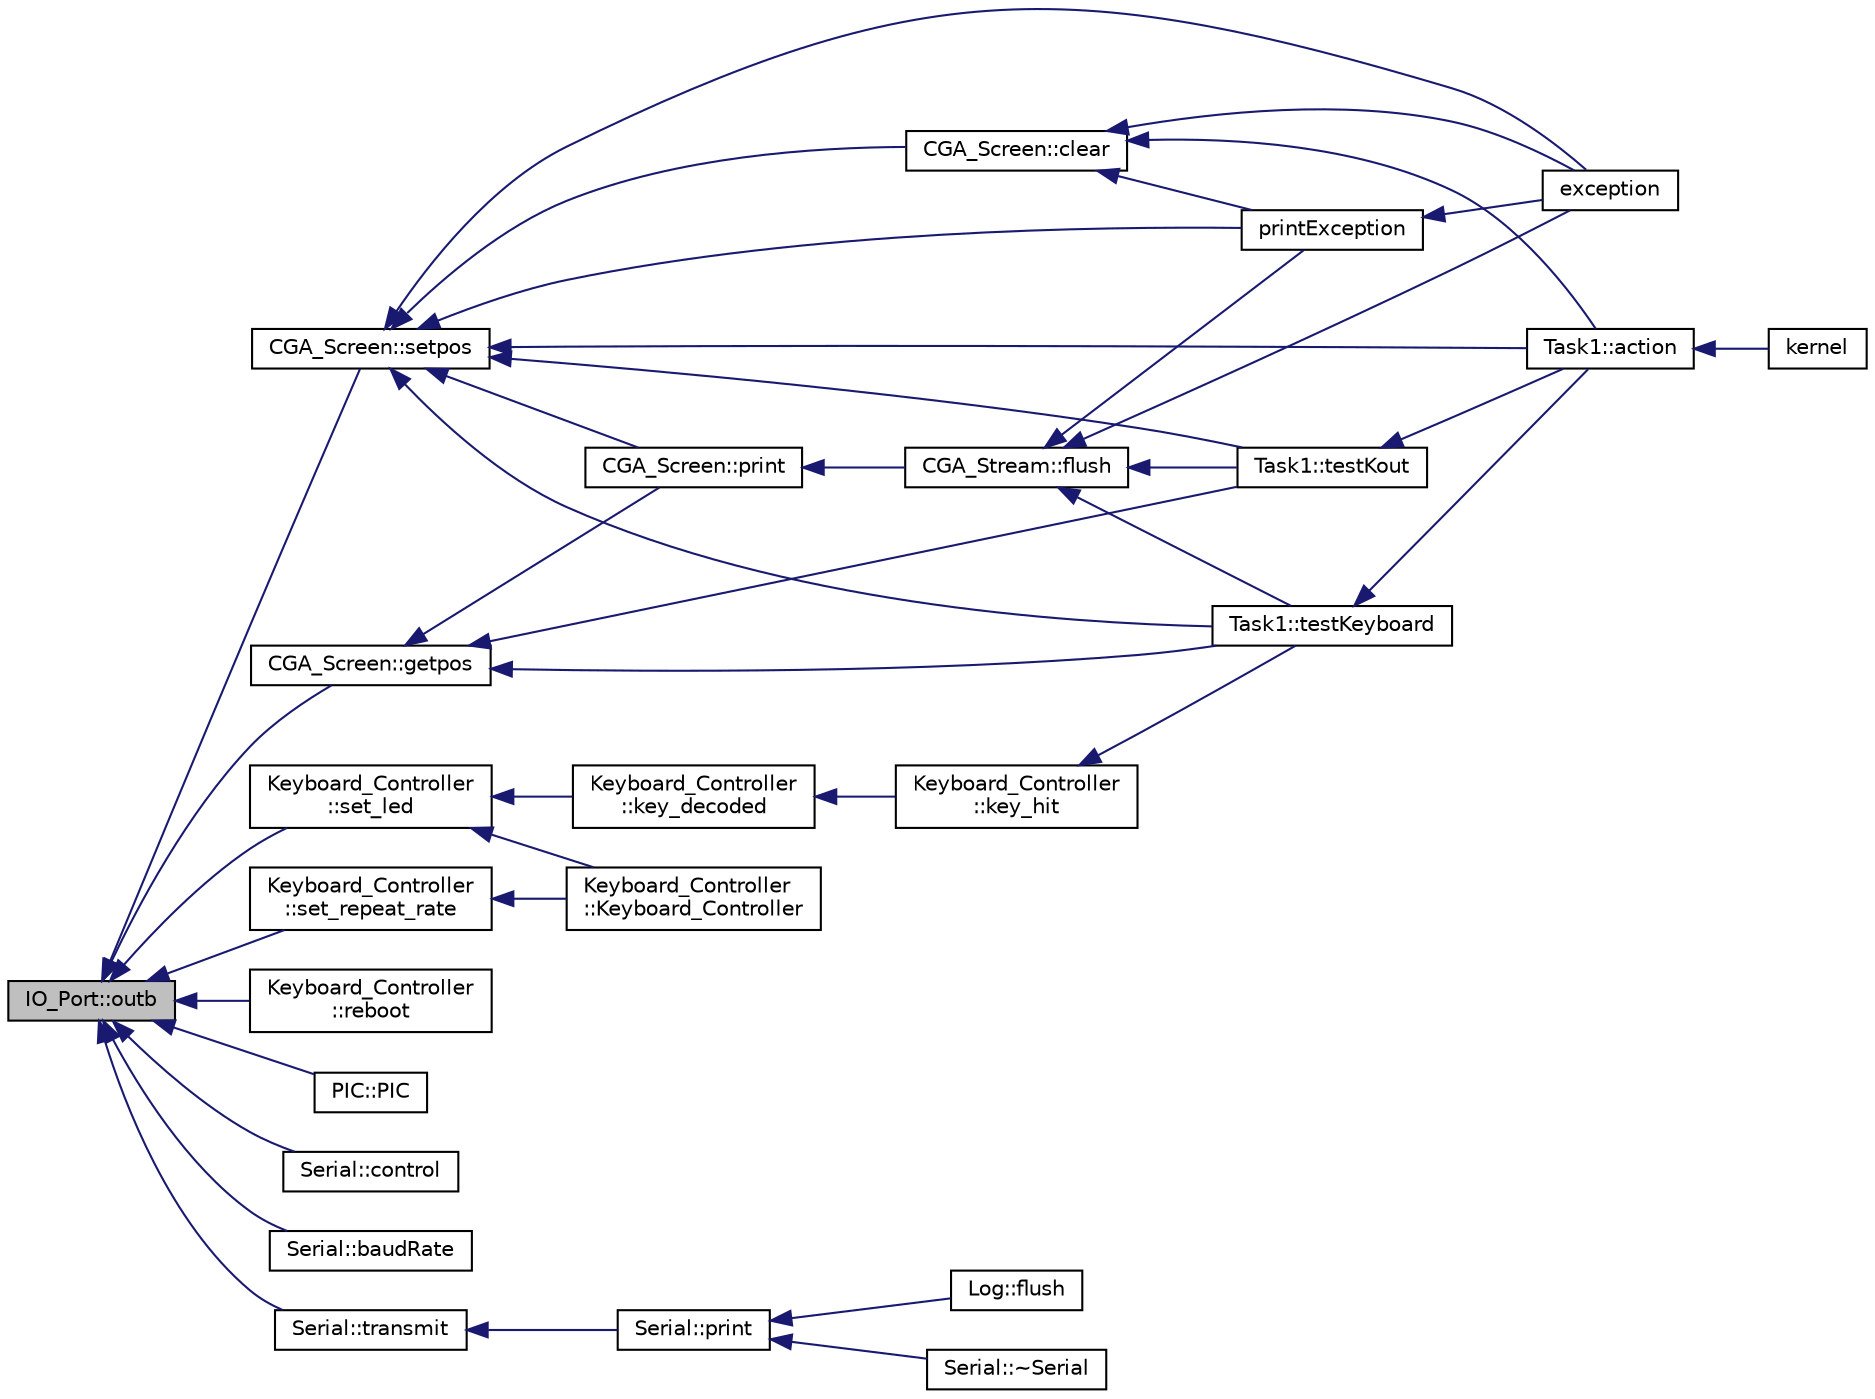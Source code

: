 digraph "IO_Port::outb"
{
  bgcolor="transparent";
  edge [fontname="Helvetica",fontsize="10",labelfontname="Helvetica",labelfontsize="10"];
  node [fontname="Helvetica",fontsize="10",shape=record];
  rankdir="LR";
  Node1 [label="IO_Port::outb",height=0.2,width=0.4,color="black", fillcolor="grey75", style="filled", fontcolor="black"];
  Node1 -> Node2 [dir="back",color="midnightblue",fontsize="10",style="solid",fontname="Helvetica"];
  Node2 [label="CGA_Screen::setpos",height=0.2,width=0.4,color="black",URL="$classCGA__Screen.html#a346b7ccc05356f76e738a76a24510e33",tooltip="set the cursor position "];
  Node2 -> Node3 [dir="back",color="midnightblue",fontsize="10",style="solid",fontname="Helvetica"];
  Node3 [label="CGA_Screen::print",height=0.2,width=0.4,color="black",URL="$classCGA__Screen.html#a6c295831093cab87c3944e39160965b9",tooltip="gibt eine Zeichenkette an der aktuellen Position aus "];
  Node3 -> Node4 [dir="back",color="midnightblue",fontsize="10",style="solid",fontname="Helvetica"];
  Node4 [label="CGA_Stream::flush",height=0.2,width=0.4,color="black",URL="$classCGA__Stream.html#a73572f5377a28f09ee9dc3af7b5a65b9",tooltip="ausgeben des Inhaltes des internen Puffers "];
  Node4 -> Node5 [dir="back",color="midnightblue",fontsize="10",style="solid",fontname="Helvetica"];
  Node5 [label="printException",height=0.2,width=0.4,color="black",URL="$exceptions_8cc.html#aa9be12416ab5fcc6ced0ea49ff7825de"];
  Node5 -> Node6 [dir="back",color="midnightblue",fontsize="10",style="solid",fontname="Helvetica"];
  Node6 [label="exception",height=0.2,width=0.4,color="black",URL="$exceptions_8cc.html#a17ac45e3213989a19bb1472093ca30e6",tooltip="Entry point for exceptions. "];
  Node4 -> Node6 [dir="back",color="midnightblue",fontsize="10",style="solid",fontname="Helvetica"];
  Node4 -> Node7 [dir="back",color="midnightblue",fontsize="10",style="solid",fontname="Helvetica"];
  Node7 [label="Task1::testKout",height=0.2,width=0.4,color="black",URL="$classTask1.html#a48ca608ac9cdc03ab6614a4f61e2448e",tooltip="test the functionality of the Kout object "];
  Node7 -> Node8 [dir="back",color="midnightblue",fontsize="10",style="solid",fontname="Helvetica"];
  Node8 [label="Task1::action",height=0.2,width=0.4,color="black",URL="$classTask1.html#a0d4029a13591e70af436c0ead066ea5c",tooltip="parse and print multiboot information "];
  Node8 -> Node9 [dir="back",color="midnightblue",fontsize="10",style="solid",fontname="Helvetica"];
  Node9 [label="kernel",height=0.2,width=0.4,color="black",URL="$main_8cc.html#a796315624c9bcf31fd673cb62e4b9819",tooltip="kernel entry point "];
  Node4 -> Node10 [dir="back",color="midnightblue",fontsize="10",style="solid",fontname="Helvetica"];
  Node10 [label="Task1::testKeyboard",height=0.2,width=0.4,color="black",URL="$classTask1.html#a587ce3fad20f9ec4ec88beefd08db49e",tooltip="test the functionality of the Keyboard_Controller object "];
  Node10 -> Node8 [dir="back",color="midnightblue",fontsize="10",style="solid",fontname="Helvetica"];
  Node2 -> Node11 [dir="back",color="midnightblue",fontsize="10",style="solid",fontname="Helvetica"];
  Node11 [label="CGA_Screen::clear",height=0.2,width=0.4,color="black",URL="$classCGA__Screen.html#a622bc3a2822e3006579167343d639353",tooltip="leert den aktuellen Bildschirm "];
  Node11 -> Node5 [dir="back",color="midnightblue",fontsize="10",style="solid",fontname="Helvetica"];
  Node11 -> Node6 [dir="back",color="midnightblue",fontsize="10",style="solid",fontname="Helvetica"];
  Node11 -> Node8 [dir="back",color="midnightblue",fontsize="10",style="solid",fontname="Helvetica"];
  Node2 -> Node5 [dir="back",color="midnightblue",fontsize="10",style="solid",fontname="Helvetica"];
  Node2 -> Node6 [dir="back",color="midnightblue",fontsize="10",style="solid",fontname="Helvetica"];
  Node2 -> Node7 [dir="back",color="midnightblue",fontsize="10",style="solid",fontname="Helvetica"];
  Node2 -> Node10 [dir="back",color="midnightblue",fontsize="10",style="solid",fontname="Helvetica"];
  Node2 -> Node8 [dir="back",color="midnightblue",fontsize="10",style="solid",fontname="Helvetica"];
  Node1 -> Node12 [dir="back",color="midnightblue",fontsize="10",style="solid",fontname="Helvetica"];
  Node12 [label="CGA_Screen::getpos",height=0.2,width=0.4,color="black",URL="$classCGA__Screen.html#a6f47426c0cf0662b6835d64e08cf929e",tooltip="get the cursor position "];
  Node12 -> Node3 [dir="back",color="midnightblue",fontsize="10",style="solid",fontname="Helvetica"];
  Node12 -> Node7 [dir="back",color="midnightblue",fontsize="10",style="solid",fontname="Helvetica"];
  Node12 -> Node10 [dir="back",color="midnightblue",fontsize="10",style="solid",fontname="Helvetica"];
  Node1 -> Node13 [dir="back",color="midnightblue",fontsize="10",style="solid",fontname="Helvetica"];
  Node13 [label="Keyboard_Controller\l::reboot",height=0.2,width=0.4,color="black",URL="$classKeyboard__Controller.html#a686dd47e66ae9c2d9ccf1b9f84d3e99d",tooltip="reboots the computer "];
  Node1 -> Node14 [dir="back",color="midnightblue",fontsize="10",style="solid",fontname="Helvetica"];
  Node14 [label="Keyboard_Controller\l::set_repeat_rate",height=0.2,width=0.4,color="black",URL="$classKeyboard__Controller.html#aa213c738efd52d7986fb925e6aaa7d95",tooltip="set the speed and delay of repeats of the keyboard. "];
  Node14 -> Node15 [dir="back",color="midnightblue",fontsize="10",style="solid",fontname="Helvetica"];
  Node15 [label="Keyboard_Controller\l::Keyboard_Controller",height=0.2,width=0.4,color="black",URL="$classKeyboard__Controller.html#a13a0e454bd8c6ee99182d05770d7c44a",tooltip="Default constructor, turns all LEDs off and set speed and delay maximal. "];
  Node1 -> Node16 [dir="back",color="midnightblue",fontsize="10",style="solid",fontname="Helvetica"];
  Node16 [label="Keyboard_Controller\l::set_led",height=0.2,width=0.4,color="black",URL="$classKeyboard__Controller.html#a36dfc2c73c4031c8662e37159238d5b0",tooltip="switch the specified LED of the keyboard on or off. "];
  Node16 -> Node17 [dir="back",color="midnightblue",fontsize="10",style="solid",fontname="Helvetica"];
  Node17 [label="Keyboard_Controller\l::key_decoded",height=0.2,width=0.4,color="black",URL="$classKeyboard__Controller.html#aa517065c0ed4059b477dfb481539b1b2",tooltip="interpret the reveived scancode and modifier bits "];
  Node17 -> Node18 [dir="back",color="midnightblue",fontsize="10",style="solid",fontname="Helvetica"];
  Node18 [label="Keyboard_Controller\l::key_hit",height=0.2,width=0.4,color="black",URL="$classKeyboard__Controller.html#a78cf6859d88097a0f2b6945fc86c1d21",tooltip="get the last pressed key "];
  Node18 -> Node10 [dir="back",color="midnightblue",fontsize="10",style="solid",fontname="Helvetica"];
  Node16 -> Node15 [dir="back",color="midnightblue",fontsize="10",style="solid",fontname="Helvetica"];
  Node1 -> Node19 [dir="back",color="midnightblue",fontsize="10",style="solid",fontname="Helvetica"];
  Node19 [label="PIC::PIC",height=0.2,width=0.4,color="black",URL="$classPIC.html#a17f4ad355d60ae1fefa1ef70625d530c",tooltip="Standardkonstruktor. "];
  Node1 -> Node20 [dir="back",color="midnightblue",fontsize="10",style="solid",fontname="Helvetica"];
  Node20 [label="Serial::control",height=0.2,width=0.4,color="black",URL="$classSerial.html#af3b5dd1270d7060d9d10edeabdd30ce8"];
  Node1 -> Node21 [dir="back",color="midnightblue",fontsize="10",style="solid",fontname="Helvetica"];
  Node21 [label="Serial::baudRate",height=0.2,width=0.4,color="black",URL="$classSerial.html#a23dd45934b6bcfeabd44b78cb035fae7"];
  Node1 -> Node22 [dir="back",color="midnightblue",fontsize="10",style="solid",fontname="Helvetica"];
  Node22 [label="Serial::transmit",height=0.2,width=0.4,color="black",URL="$classSerial.html#a255b654021ff17951942c24ce7b088af"];
  Node22 -> Node23 [dir="back",color="midnightblue",fontsize="10",style="solid",fontname="Helvetica"];
  Node23 [label="Serial::print",height=0.2,width=0.4,color="black",URL="$classSerial.html#a2ebc6cf48988c16d87b2584b47261ea1",tooltip="gibt eine Zeichenkette an der aktuellen Position aus "];
  Node23 -> Node24 [dir="back",color="midnightblue",fontsize="10",style="solid",fontname="Helvetica"];
  Node24 [label="Log::flush",height=0.2,width=0.4,color="black",URL="$classLog.html#a48b8faa1f9d2590c6fb650f1004e73c9",tooltip="flush the content of the internal buffer "];
  Node23 -> Node25 [dir="back",color="midnightblue",fontsize="10",style="solid",fontname="Helvetica"];
  Node25 [label="Serial::~Serial",height=0.2,width=0.4,color="black",URL="$classSerial.html#a5b32c394c0ff923a4ef1c13cfb20a6ba",tooltip="Destructor. "];
}

